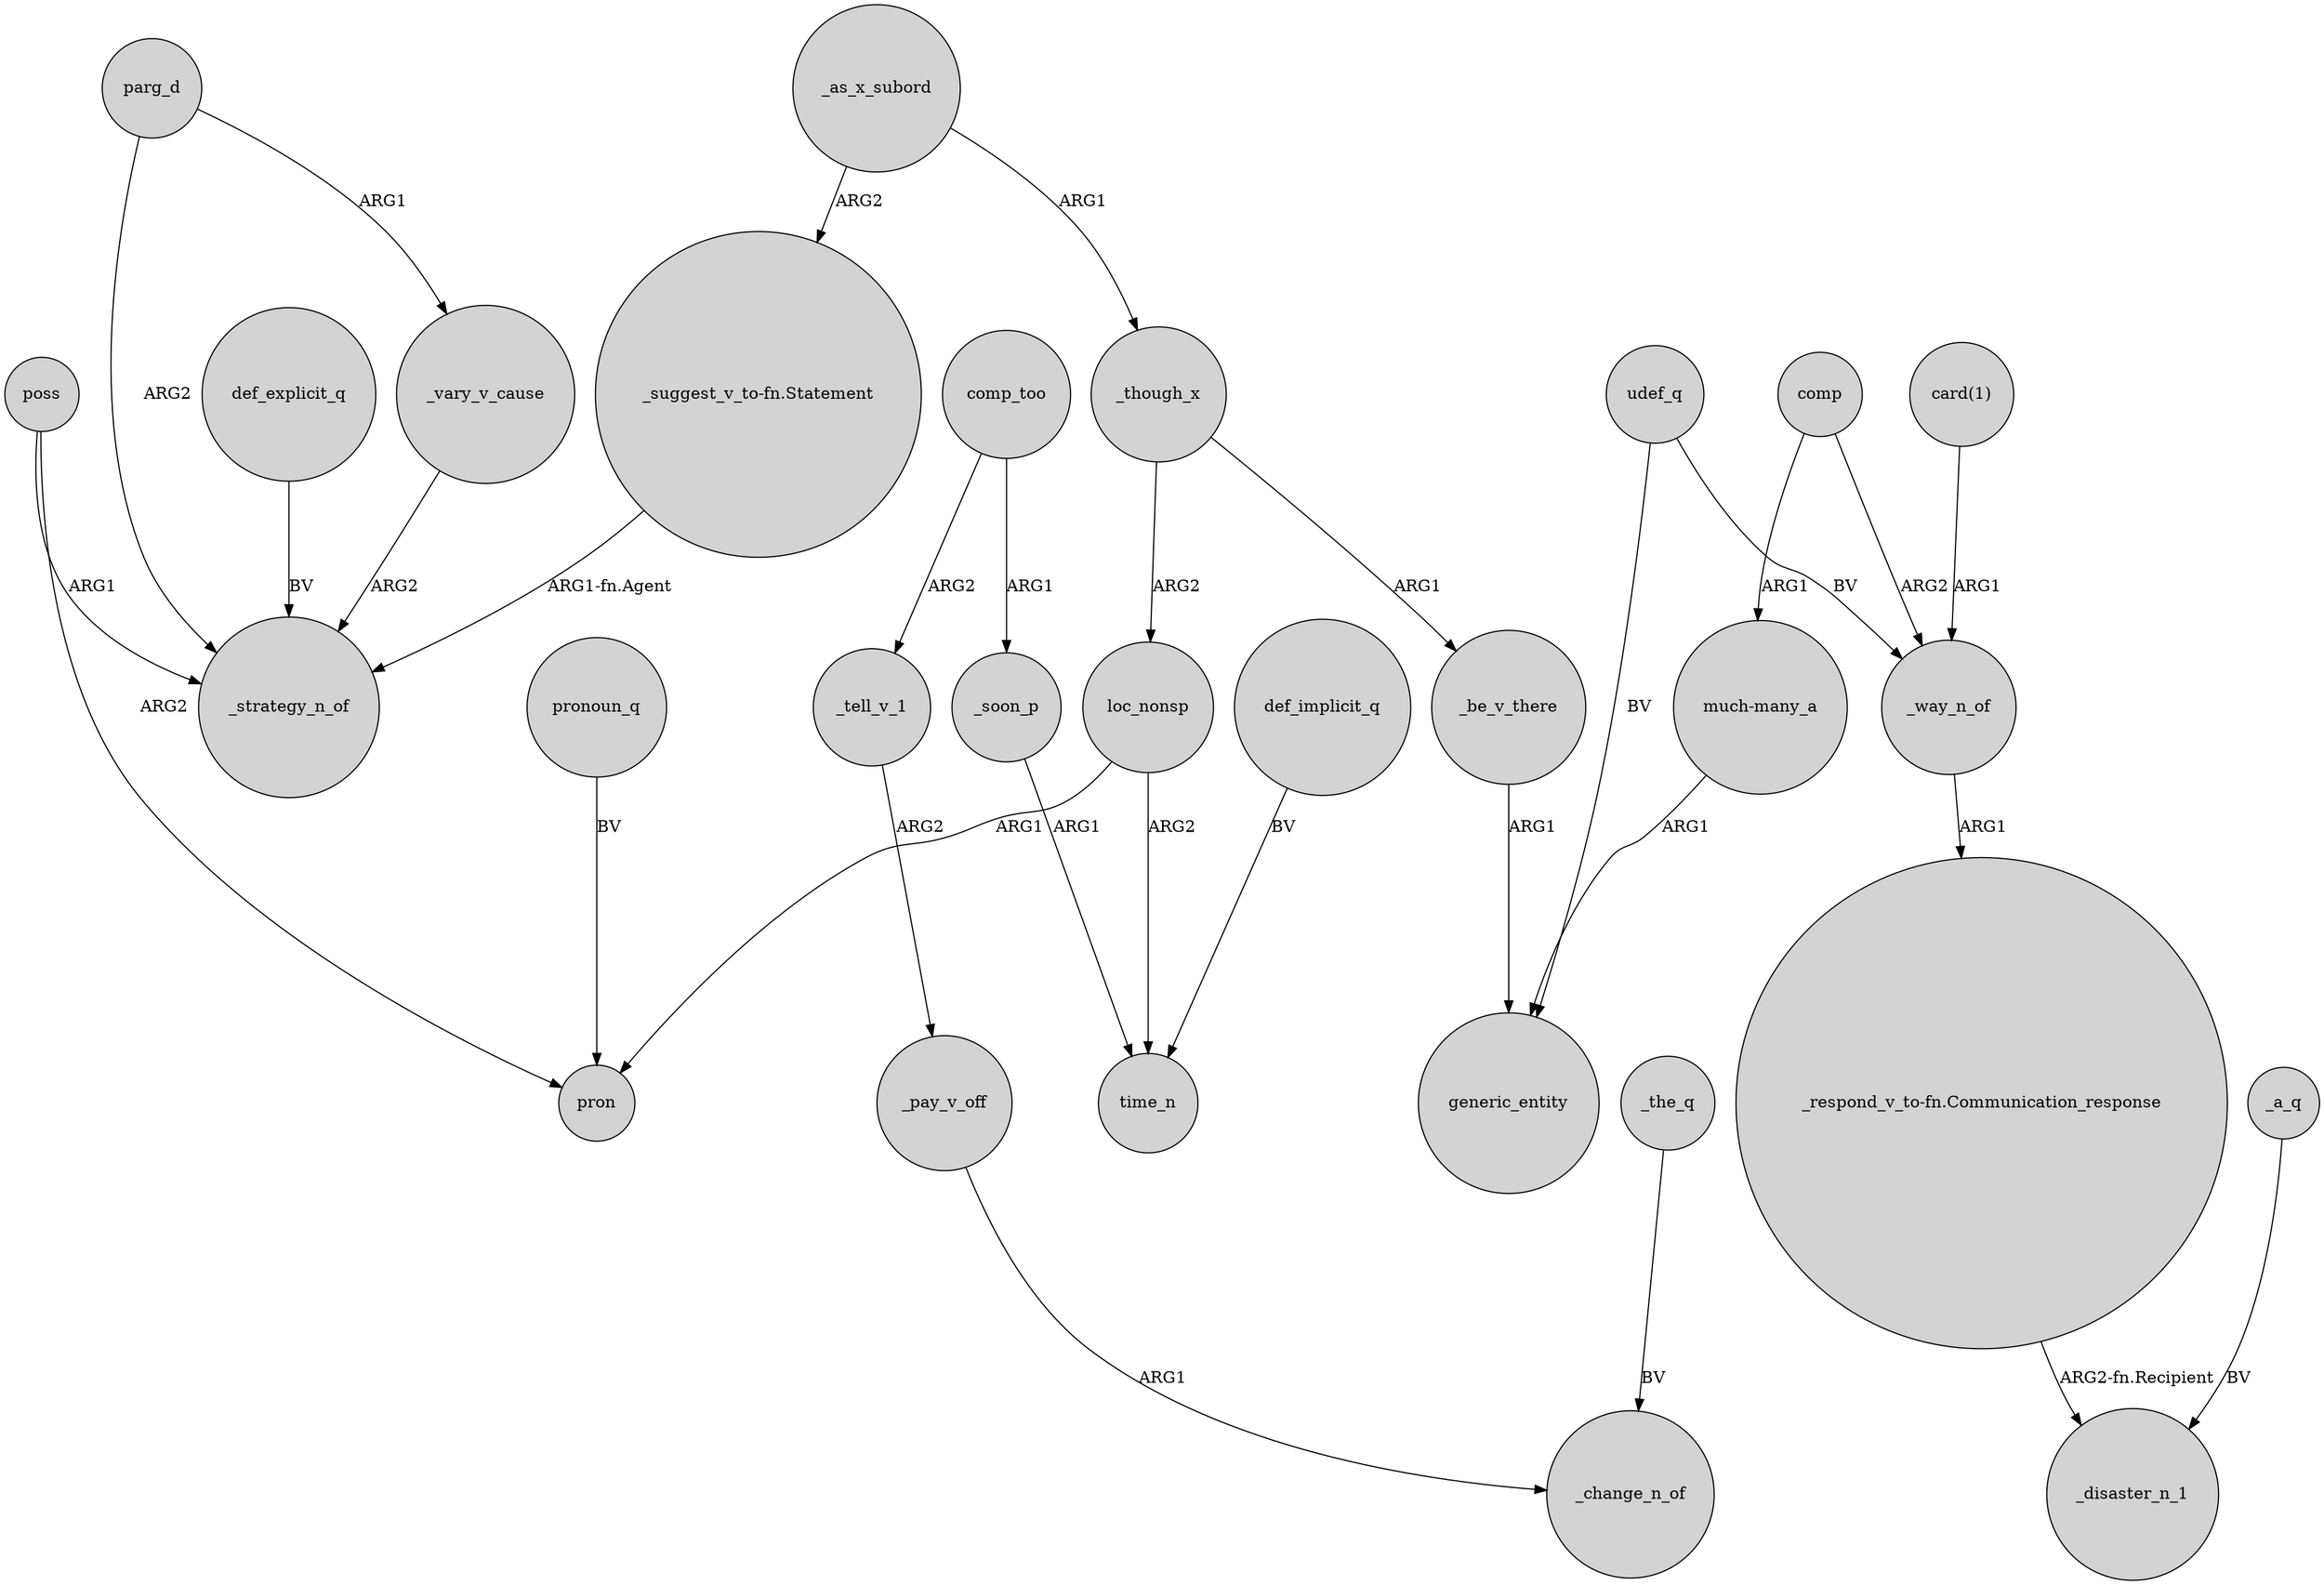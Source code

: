 digraph {
	node [shape=circle style=filled]
	_as_x_subord -> _though_x [label=ARG1]
	_though_x -> loc_nonsp [label=ARG2]
	parg_d -> _strategy_n_of [label=ARG2]
	udef_q -> generic_entity [label=BV]
	poss -> pron [label=ARG2]
	def_implicit_q -> time_n [label=BV]
	poss -> _strategy_n_of [label=ARG1]
	loc_nonsp -> pron [label=ARG1]
	"much-many_a" -> generic_entity [label=ARG1]
	udef_q -> _way_n_of [label=BV]
	_vary_v_cause -> _strategy_n_of [label=ARG2]
	_pay_v_off -> _change_n_of [label=ARG1]
	"card(1)" -> _way_n_of [label=ARG1]
	_though_x -> _be_v_there [label=ARG1]
	_a_q -> _disaster_n_1 [label=BV]
	_way_n_of -> "_respond_v_to-fn.Communication_response" [label=ARG1]
	loc_nonsp -> time_n [label=ARG2]
	"_respond_v_to-fn.Communication_response" -> _disaster_n_1 [label="ARG2-fn.Recipient"]
	pronoun_q -> pron [label=BV]
	_as_x_subord -> "_suggest_v_to-fn.Statement" [label=ARG2]
	"_suggest_v_to-fn.Statement" -> _strategy_n_of [label="ARG1-fn.Agent"]
	comp -> "much-many_a" [label=ARG1]
	comp_too -> _soon_p [label=ARG1]
	_tell_v_1 -> _pay_v_off [label=ARG2]
	comp_too -> _tell_v_1 [label=ARG2]
	parg_d -> _vary_v_cause [label=ARG1]
	_the_q -> _change_n_of [label=BV]
	def_explicit_q -> _strategy_n_of [label=BV]
	_soon_p -> time_n [label=ARG1]
	_be_v_there -> generic_entity [label=ARG1]
	comp -> _way_n_of [label=ARG2]
}
